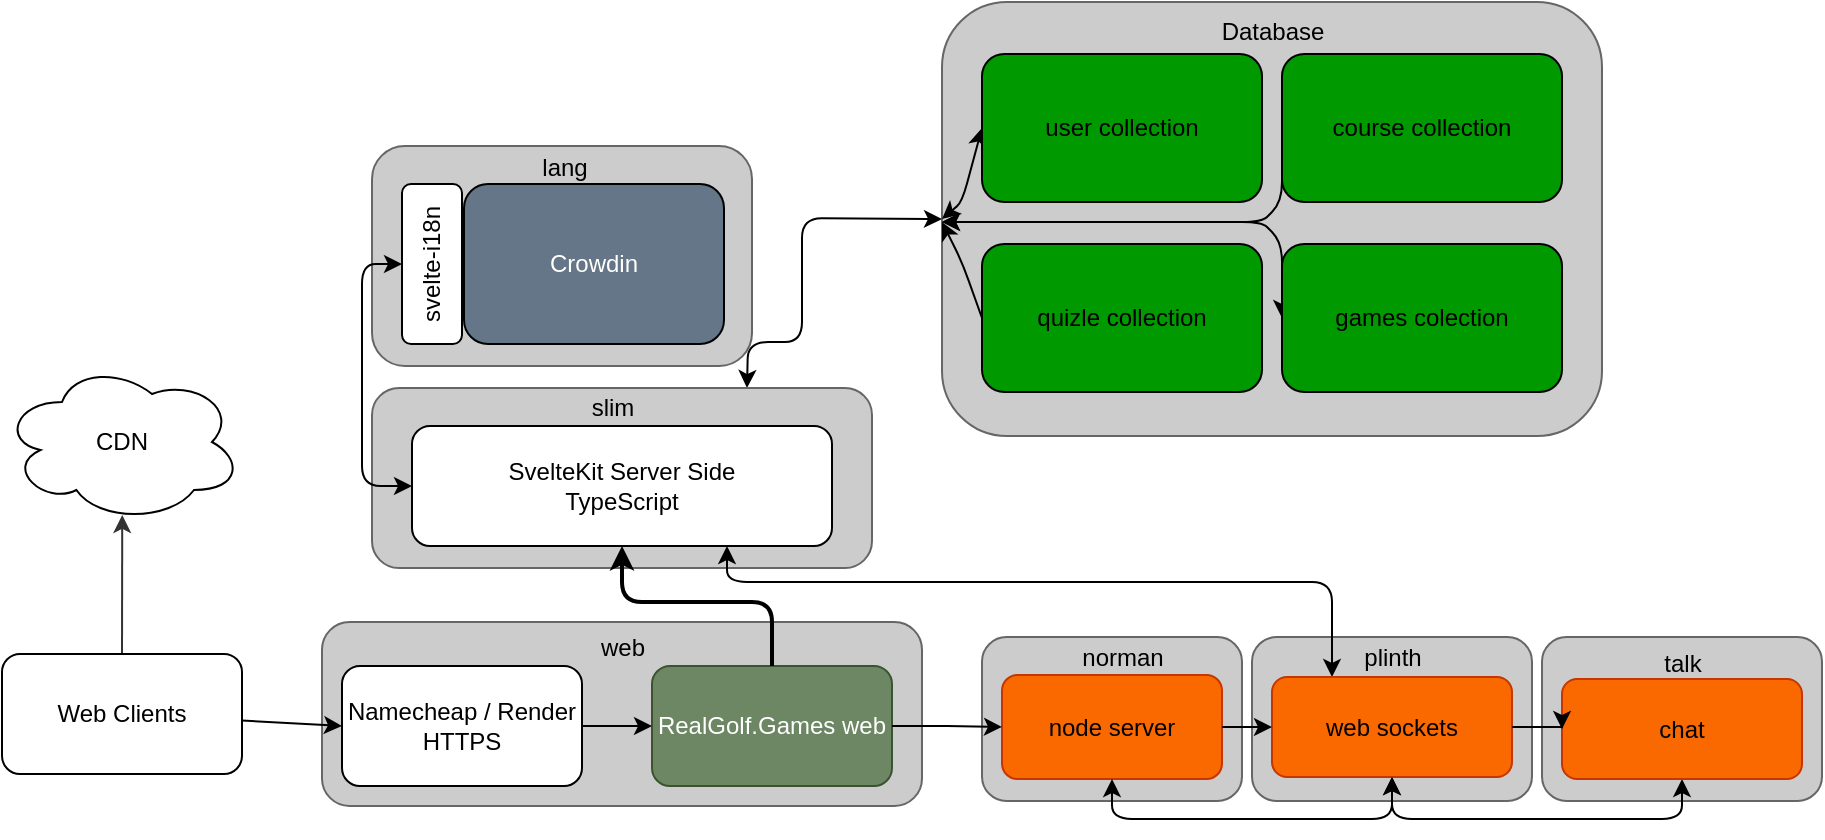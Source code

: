 <mxfile>
    <diagram id="yPxyJZ8AM_hMuL3Unpa9" name="gitflow">
        <mxGraphModel dx="2337" dy="998" grid="1" gridSize="10" guides="1" tooltips="1" connect="1" arrows="1" fold="1" page="1" pageScale="1" pageWidth="1100" pageHeight="850" background="#ffffff" math="0" shadow="0">
            <root>
                <mxCell id="0"/>
                <mxCell id="1" parent="0"/>
                <mxCell id="5" value="" style="edgeStyle=none;orthogonalLoop=1;jettySize=auto;html=1;exitX=0.5;exitY=0;exitDx=0;exitDy=0;entryX=0.501;entryY=0.956;entryDx=0;entryDy=0;strokeColor=#333333;rounded=1;entryPerimeter=0;" parent="1" source="8" target="27" edge="1">
                    <mxGeometry width="100" relative="1" as="geometry">
                        <mxPoint x="-1020" y="445" as="sourcePoint"/>
                        <mxPoint x="-1020" y="410" as="targetPoint"/>
                        <Array as="points"/>
                    </mxGeometry>
                </mxCell>
                <mxCell id="6" value="" style="rounded=1;whiteSpace=wrap;html=1;fillColor=#CCCCCC;fontColor=#333333;strokeColor=#666666;" parent="1" vertex="1">
                    <mxGeometry x="-920" y="560" width="300" height="92" as="geometry"/>
                </mxCell>
                <mxCell id="39" style="edgeStyle=none;html=1;entryX=0;entryY=0.5;entryDx=0;entryDy=0;strokeColor=#000000;" edge="1" parent="1" source="8" target="12">
                    <mxGeometry relative="1" as="geometry"/>
                </mxCell>
                <mxCell id="8" value="&lt;font color=&quot;#000000&quot;&gt;Web Clients&lt;/font&gt;" style="rounded=1;whiteSpace=wrap;html=1;fillColor=#FFFFFF;strokeColor=#000000;" parent="1" vertex="1">
                    <mxGeometry x="-1080" y="576" width="120" height="60" as="geometry"/>
                </mxCell>
                <mxCell id="12" value="Namecheap / Render HTTPS" style="rounded=1;whiteSpace=wrap;html=1;fontColor=#000000;fillColor=#FFFFFF;strokeColor=#000000;" parent="1" vertex="1">
                    <mxGeometry x="-910" y="582" width="120" height="60" as="geometry"/>
                </mxCell>
                <mxCell id="13" value="RealGolf.Games web" style="rounded=1;whiteSpace=wrap;html=1;fillColor=#6d8764;strokeColor=#3A5431;fontColor=#ffffff;" parent="1" vertex="1">
                    <mxGeometry x="-755" y="582" width="120" height="60" as="geometry"/>
                </mxCell>
                <mxCell id="14" value="" style="edgeStyle=none;orthogonalLoop=1;jettySize=auto;html=1;rounded=1;strokeColor=#000000;fontColor=#000000;jumpStyle=none;exitX=1;exitY=0.5;exitDx=0;exitDy=0;entryX=0;entryY=0.5;entryDx=0;entryDy=0;" parent="1" source="12" target="13" edge="1">
                    <mxGeometry width="100" relative="1" as="geometry">
                        <mxPoint x="-780" y="502" as="sourcePoint"/>
                        <mxPoint x="-680" y="502" as="targetPoint"/>
                        <Array as="points"/>
                    </mxGeometry>
                </mxCell>
                <mxCell id="15" value="" style="rounded=1;whiteSpace=wrap;html=1;fillColor=#CCCCCC;fontColor=#333333;strokeColor=#666666;" parent="1" vertex="1">
                    <mxGeometry x="-610" y="250" width="330" height="217" as="geometry"/>
                </mxCell>
                <mxCell id="44" style="edgeStyle=none;sketch=0;html=1;exitX=0;exitY=0.5;exitDx=0;exitDy=0;entryX=0;entryY=0.5;entryDx=0;entryDy=0;strokeColor=#000000;startArrow=classic;startFill=1;" edge="1" parent="1" source="16" target="15">
                    <mxGeometry relative="1" as="geometry">
                        <Array as="points">
                            <mxPoint x="-600" y="350"/>
                        </Array>
                    </mxGeometry>
                </mxCell>
                <mxCell id="16" value="user collection" style="rounded=1;whiteSpace=wrap;html=1;fillColor=#009900;strokeColor=#000000;" parent="1" vertex="1">
                    <mxGeometry x="-590" y="276" width="140" height="74" as="geometry"/>
                </mxCell>
                <mxCell id="27" value="CDN" style="ellipse;shape=cloud;whiteSpace=wrap;html=1;strokeColor=#000000;fontColor=#000000;fillColor=#FFFFFF;" parent="1" vertex="1">
                    <mxGeometry x="-1080" y="430" width="120" height="80" as="geometry"/>
                </mxCell>
                <mxCell id="28" value="web" style="text;html=1;align=center;verticalAlign=middle;resizable=0;points=[];autosize=1;strokeColor=none;fillColor=none;fontColor=#000000;" parent="1" vertex="1">
                    <mxGeometry x="-795" y="557.5" width="50" height="30" as="geometry"/>
                </mxCell>
                <mxCell id="42" style="edgeStyle=none;sketch=0;html=1;strokeColor=#000000;entryX=0;entryY=0.5;entryDx=0;entryDy=0;exitX=0.75;exitY=0;exitDx=0;exitDy=0;startArrow=classic;startFill=1;" edge="1" parent="1" source="32" target="15">
                    <mxGeometry relative="1" as="geometry">
                        <mxPoint x="-630" y="370" as="targetPoint"/>
                        <Array as="points">
                            <mxPoint x="-707" y="420"/>
                            <mxPoint x="-680" y="420"/>
                            <mxPoint x="-680" y="390"/>
                            <mxPoint x="-680" y="358"/>
                        </Array>
                    </mxGeometry>
                </mxCell>
                <mxCell id="32" value="" style="rounded=1;whiteSpace=wrap;html=1;fillColor=#CCCCCC;fontColor=#333333;strokeColor=#666666;" parent="1" vertex="1">
                    <mxGeometry x="-895" y="443" width="250" height="90" as="geometry"/>
                </mxCell>
                <mxCell id="33" value="slim" style="text;html=1;align=center;verticalAlign=middle;resizable=0;points=[];autosize=1;strokeColor=none;fillColor=none;fontColor=#000000;" parent="1" vertex="1">
                    <mxGeometry x="-795" y="438" width="40" height="30" as="geometry"/>
                </mxCell>
                <mxCell id="34" value="SvelteKit Server Side&lt;br&gt;TypeScript" style="rounded=1;whiteSpace=wrap;html=1;fontColor=#000000;fillColor=#FFFFFF;strokeColor=#000000;" parent="1" vertex="1">
                    <mxGeometry x="-875" y="462" width="210" height="60" as="geometry"/>
                </mxCell>
                <mxCell id="3hocVGFG9XqgehHfKii2-37" value="" style="rounded=1;whiteSpace=wrap;html=1;fillColor=#CCCCCC;fontColor=#333333;strokeColor=#666666;" parent="1" vertex="1">
                    <mxGeometry x="-895" y="322" width="190" height="110" as="geometry"/>
                </mxCell>
                <mxCell id="3hocVGFG9XqgehHfKii2-47" value="" style="rounded=1;whiteSpace=wrap;html=1;fillColor=#CCCCCC;fontColor=#333333;strokeColor=#666666;" parent="1" vertex="1">
                    <mxGeometry x="-590" y="567.5" width="130" height="82" as="geometry"/>
                </mxCell>
                <mxCell id="3hocVGFG9XqgehHfKii2-48" value="node server" style="rounded=1;whiteSpace=wrap;html=1;fillColor=#fa6800;strokeColor=#C73500;fontColor=#000000;" parent="1" vertex="1">
                    <mxGeometry x="-580" y="586.5" width="110" height="52" as="geometry"/>
                </mxCell>
                <mxCell id="3hocVGFG9XqgehHfKii2-49" value="&lt;span style=&quot;text-align: start;&quot;&gt;&lt;font face=&quot;Helvetica&quot;&gt;norman&lt;/font&gt;&lt;/span&gt;" style="text;html=1;align=center;verticalAlign=middle;resizable=0;points=[];autosize=1;strokeColor=none;fillColor=none;fontColor=#000000;" parent="1" vertex="1">
                    <mxGeometry x="-550" y="562.5" width="60" height="30" as="geometry"/>
                </mxCell>
                <mxCell id="3hocVGFG9XqgehHfKii2-50" value="" style="rounded=1;whiteSpace=wrap;html=1;fillColor=#CCCCCC;fontColor=#333333;strokeColor=#666666;" parent="1" vertex="1">
                    <mxGeometry x="-455" y="567.5" width="140" height="82" as="geometry"/>
                </mxCell>
                <mxCell id="DVch_7caRpoumiT6dY83-49" style="edgeStyle=orthogonalEdgeStyle;rounded=1;orthogonalLoop=1;jettySize=auto;html=1;exitX=0.5;exitY=1;exitDx=0;exitDy=0;entryX=0.5;entryY=1;entryDx=0;entryDy=0;startArrow=classic;startFill=1;curved=0;strokeColor=#000000;" parent="1" source="24" target="3hocVGFG9XqgehHfKii2-48" edge="1">
                    <mxGeometry relative="1" as="geometry"/>
                </mxCell>
                <mxCell id="DVch_7caRpoumiT6dY83-50" style="edgeStyle=orthogonalEdgeStyle;rounded=1;orthogonalLoop=1;jettySize=auto;html=1;exitX=0.25;exitY=0;exitDx=0;exitDy=0;entryX=0.75;entryY=1;entryDx=0;entryDy=0;curved=0;startArrow=classic;startFill=1;strokeColor=#000000;" parent="1" source="24" target="34" edge="1">
                    <mxGeometry relative="1" as="geometry">
                        <Array as="points">
                            <mxPoint x="-415" y="540"/>
                            <mxPoint x="-718" y="540"/>
                        </Array>
                    </mxGeometry>
                </mxCell>
                <mxCell id="24" value="web sockets" style="rounded=1;whiteSpace=wrap;html=1;fillColor=#fa6800;strokeColor=#C73500;fontColor=#000000;" parent="1" vertex="1">
                    <mxGeometry x="-445" y="587.5" width="120" height="50" as="geometry"/>
                </mxCell>
                <mxCell id="3hocVGFG9XqgehHfKii2-51" value="&lt;div style=&quot;text-align: start;&quot;&gt;&lt;span style=&quot;background-color: initial;&quot;&gt;plinth&lt;/span&gt;&lt;/div&gt;" style="text;html=1;align=center;verticalAlign=middle;resizable=0;points=[];autosize=1;strokeColor=none;fillColor=none;fontColor=#000000;" parent="1" vertex="1">
                    <mxGeometry x="-410" y="562.5" width="50" height="30" as="geometry"/>
                </mxCell>
                <mxCell id="3hocVGFG9XqgehHfKii2-52" value="" style="rounded=1;whiteSpace=wrap;html=1;fillColor=#CCCCCC;fontColor=#333333;strokeColor=#666666;" parent="1" vertex="1">
                    <mxGeometry x="-310" y="567.5" width="140" height="82" as="geometry"/>
                </mxCell>
                <mxCell id="DVch_7caRpoumiT6dY83-47" style="edgeStyle=orthogonalEdgeStyle;rounded=1;orthogonalLoop=1;jettySize=auto;html=1;exitX=0.5;exitY=1;exitDx=0;exitDy=0;entryX=0.5;entryY=1;entryDx=0;entryDy=0;startArrow=classic;startFill=1;curved=0;strokeColor=#000000;" parent="1" source="3hocVGFG9XqgehHfKii2-53" target="24" edge="1">
                    <mxGeometry relative="1" as="geometry"/>
                </mxCell>
                <mxCell id="3hocVGFG9XqgehHfKii2-53" value="chat" style="rounded=1;whiteSpace=wrap;html=1;fillColor=#fa6800;strokeColor=#C73500;fontColor=#000000;" parent="1" vertex="1">
                    <mxGeometry x="-300" y="588.5" width="120" height="50" as="geometry"/>
                </mxCell>
                <mxCell id="3hocVGFG9XqgehHfKii2-54" value="&lt;div style=&quot;text-align: start;&quot;&gt;&lt;span style=&quot;background-color: initial;&quot;&gt;talk&lt;/span&gt;&lt;/div&gt;" style="text;html=1;align=center;verticalAlign=middle;resizable=0;points=[];autosize=1;strokeColor=none;fillColor=none;fontColor=#000000;" parent="1" vertex="1">
                    <mxGeometry x="-260" y="565.5" width="40" height="30" as="geometry"/>
                </mxCell>
                <mxCell id="3hocVGFG9XqgehHfKii2-59" style="edgeStyle=orthogonalEdgeStyle;rounded=1;orthogonalLoop=1;jettySize=auto;html=1;exitX=0.5;exitY=0;exitDx=0;exitDy=0;curved=0;strokeWidth=2;strokeColor=#000000;entryX=0.5;entryY=1;entryDx=0;entryDy=0;" parent="1" source="13" target="34" edge="1">
                    <mxGeometry relative="1" as="geometry">
                        <Array as="points">
                            <mxPoint x="-695" y="550"/>
                            <mxPoint x="-770" y="550"/>
                        </Array>
                        <mxPoint x="-790" y="540" as="targetPoint"/>
                    </mxGeometry>
                </mxCell>
                <mxCell id="DVch_7caRpoumiT6dY83-38" style="edgeStyle=orthogonalEdgeStyle;rounded=1;orthogonalLoop=1;jettySize=auto;html=1;exitX=0;exitY=0.5;exitDx=0;exitDy=0;entryX=0.5;entryY=0;entryDx=0;entryDy=0;curved=0;strokeColor=#000000;startArrow=classic;startFill=1;" parent="1" source="34" target="3hocVGFG9XqgehHfKii2-40" edge="1">
                    <mxGeometry relative="1" as="geometry"/>
                </mxCell>
                <mxCell id="DVch_7caRpoumiT6dY83-41" style="edgeStyle=orthogonalEdgeStyle;rounded=0;orthogonalLoop=1;jettySize=auto;html=1;exitX=1;exitY=0.5;exitDx=0;exitDy=0;entryX=0;entryY=0.5;entryDx=0;entryDy=0;strokeColor=#000000;" parent="1" source="3hocVGFG9XqgehHfKii2-48" target="24" edge="1">
                    <mxGeometry relative="1" as="geometry"/>
                </mxCell>
                <mxCell id="DVch_7caRpoumiT6dY83-43" style="edgeStyle=orthogonalEdgeStyle;rounded=0;orthogonalLoop=1;jettySize=auto;html=1;exitX=1;exitY=0.5;exitDx=0;exitDy=0;entryX=0;entryY=0.5;entryDx=0;entryDy=0;strokeColor=#000000;" parent="1" source="24" target="3hocVGFG9XqgehHfKii2-53" edge="1">
                    <mxGeometry relative="1" as="geometry"/>
                </mxCell>
                <mxCell id="DVch_7caRpoumiT6dY83-44" style="edgeStyle=orthogonalEdgeStyle;rounded=0;orthogonalLoop=1;jettySize=auto;html=1;exitX=1;exitY=0.5;exitDx=0;exitDy=0;entryX=0;entryY=0.5;entryDx=0;entryDy=0;strokeColor=#000000;" parent="1" source="13" target="3hocVGFG9XqgehHfKii2-48" edge="1">
                    <mxGeometry relative="1" as="geometry"/>
                </mxCell>
                <mxCell id="DVch_7caRpoumiT6dY83-45" value="" style="group;strokeColor=none;" parent="1" vertex="1" connectable="0">
                    <mxGeometry x="-880" y="341" width="161" height="80" as="geometry"/>
                </mxCell>
                <mxCell id="3hocVGFG9XqgehHfKii2-40" value="svelte-i18n" style="rounded=1;whiteSpace=wrap;html=1;fontColor=#000000;fillColor=#FFFFFF;strokeColor=#000000;rotation=-90;" parent="DVch_7caRpoumiT6dY83-45" vertex="1">
                    <mxGeometry x="-25" y="25" width="80" height="30" as="geometry"/>
                </mxCell>
                <mxCell id="3hocVGFG9XqgehHfKii2-41" value="Crowdin" style="rounded=1;whiteSpace=wrap;html=1;fillColor=#647687;strokeColor=default;fontColor=#ffffff;" parent="DVch_7caRpoumiT6dY83-45" vertex="1">
                    <mxGeometry x="31" width="130" height="80" as="geometry"/>
                </mxCell>
                <mxCell id="DVch_7caRpoumiT6dY83-46" value="lang" style="text;html=1;align=center;verticalAlign=middle;resizable=0;points=[];autosize=1;strokeColor=none;fillColor=none;fontColor=#000000;" parent="1" vertex="1">
                    <mxGeometry x="-824.5" y="318" width="50" height="30" as="geometry"/>
                </mxCell>
                <mxCell id="37" value="&lt;span style=&quot;text-align: start;&quot;&gt;&lt;font face=&quot;Helvetica&quot;&gt;Database&lt;/font&gt;&lt;/span&gt;" style="text;html=1;align=center;verticalAlign=middle;resizable=0;points=[];autosize=1;strokeColor=none;fillColor=none;fontColor=#000000;" vertex="1" parent="1">
                    <mxGeometry x="-480" y="250" width="70" height="30" as="geometry"/>
                </mxCell>
                <mxCell id="47" style="edgeStyle=none;sketch=0;html=1;exitX=0;exitY=0.5;exitDx=0;exitDy=0;strokeColor=#000000;startArrow=none;startFill=0;" edge="1" parent="1" source="38">
                    <mxGeometry relative="1" as="geometry">
                        <mxPoint x="-610" y="360" as="targetPoint"/>
                        <Array as="points">
                            <mxPoint x="-440" y="350"/>
                            <mxPoint x="-450" y="360"/>
                            <mxPoint x="-470" y="360"/>
                            <mxPoint x="-520" y="360"/>
                        </Array>
                    </mxGeometry>
                </mxCell>
                <mxCell id="38" value="course collection" style="rounded=1;whiteSpace=wrap;html=1;fillColor=#009900;strokeColor=#000000;" vertex="1" parent="1">
                    <mxGeometry x="-440" y="276" width="140" height="74" as="geometry"/>
                </mxCell>
                <mxCell id="45" style="edgeStyle=none;sketch=0;html=1;exitX=0;exitY=0.5;exitDx=0;exitDy=0;strokeColor=#000000;startArrow=none;startFill=0;" edge="1" parent="1" source="40">
                    <mxGeometry relative="1" as="geometry">
                        <mxPoint x="-610" y="360" as="targetPoint"/>
                        <Array as="points">
                            <mxPoint x="-600" y="380"/>
                        </Array>
                    </mxGeometry>
                </mxCell>
                <mxCell id="40" value="quizle collection" style="rounded=1;whiteSpace=wrap;html=1;fillColor=#009900;strokeColor=#000000;" vertex="1" parent="1">
                    <mxGeometry x="-590" y="371" width="140" height="74" as="geometry"/>
                </mxCell>
                <mxCell id="46" style="edgeStyle=none;sketch=0;html=1;exitX=0;exitY=0.5;exitDx=0;exitDy=0;strokeColor=#000000;startArrow=classic;startFill=1;" edge="1" parent="1" source="43">
                    <mxGeometry relative="1" as="geometry">
                        <mxPoint x="-610" y="360" as="targetPoint"/>
                        <Array as="points">
                            <mxPoint x="-440" y="370"/>
                            <mxPoint x="-450" y="360"/>
                            <mxPoint x="-480" y="360"/>
                            <mxPoint x="-510" y="360"/>
                        </Array>
                    </mxGeometry>
                </mxCell>
                <mxCell id="43" value="games colection" style="rounded=1;whiteSpace=wrap;html=1;fillColor=#009900;strokeColor=#000000;" vertex="1" parent="1">
                    <mxGeometry x="-440" y="371" width="140" height="74" as="geometry"/>
                </mxCell>
            </root>
        </mxGraphModel>
    </diagram>
</mxfile>
